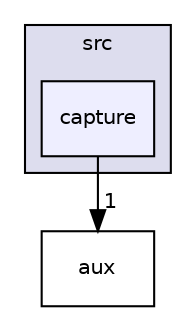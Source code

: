 digraph "src/capture" {
  compound=true
  node [ fontsize="10", fontname="Helvetica"];
  edge [ labelfontsize="10", labelfontname="Helvetica"];
  subgraph clusterdir_68267d1309a1af8e8297ef4c3efbcdba {
    graph [ bgcolor="#ddddee", pencolor="black", label="src" fontname="Helvetica", fontsize="10", URL="dir_68267d1309a1af8e8297ef4c3efbcdba.html"]
  dir_33eff72d368e09fa9f58259b8a9511dc [shape=box, label="capture", style="filled", fillcolor="#eeeeff", pencolor="black", URL="dir_33eff72d368e09fa9f58259b8a9511dc.html"];
  }
  dir_104414bf124d0ee68360fef0438d36a3 [shape=box label="aux" URL="dir_104414bf124d0ee68360fef0438d36a3.html"];
  dir_33eff72d368e09fa9f58259b8a9511dc->dir_104414bf124d0ee68360fef0438d36a3 [headlabel="1", labeldistance=1.5 headhref="dir_000007_000006.html"];
}
